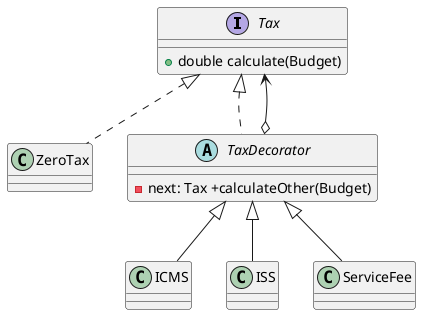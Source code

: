 @startuml
interface Tax {
+double calculate(Budget)
}
class ZeroTax
abstract class TaxDecorator {
-next: Tax +calculateOther(Budget)
}
class ICMS
class ISS
class ServiceFee
Tax <|.. ZeroTax
Tax <|.. TaxDecorator
TaxDecorator <|-- ICMS
TaxDecorator <|-- ISS
TaxDecorator <|-- ServiceFee
TaxDecorator o--> Tax
@enduml
